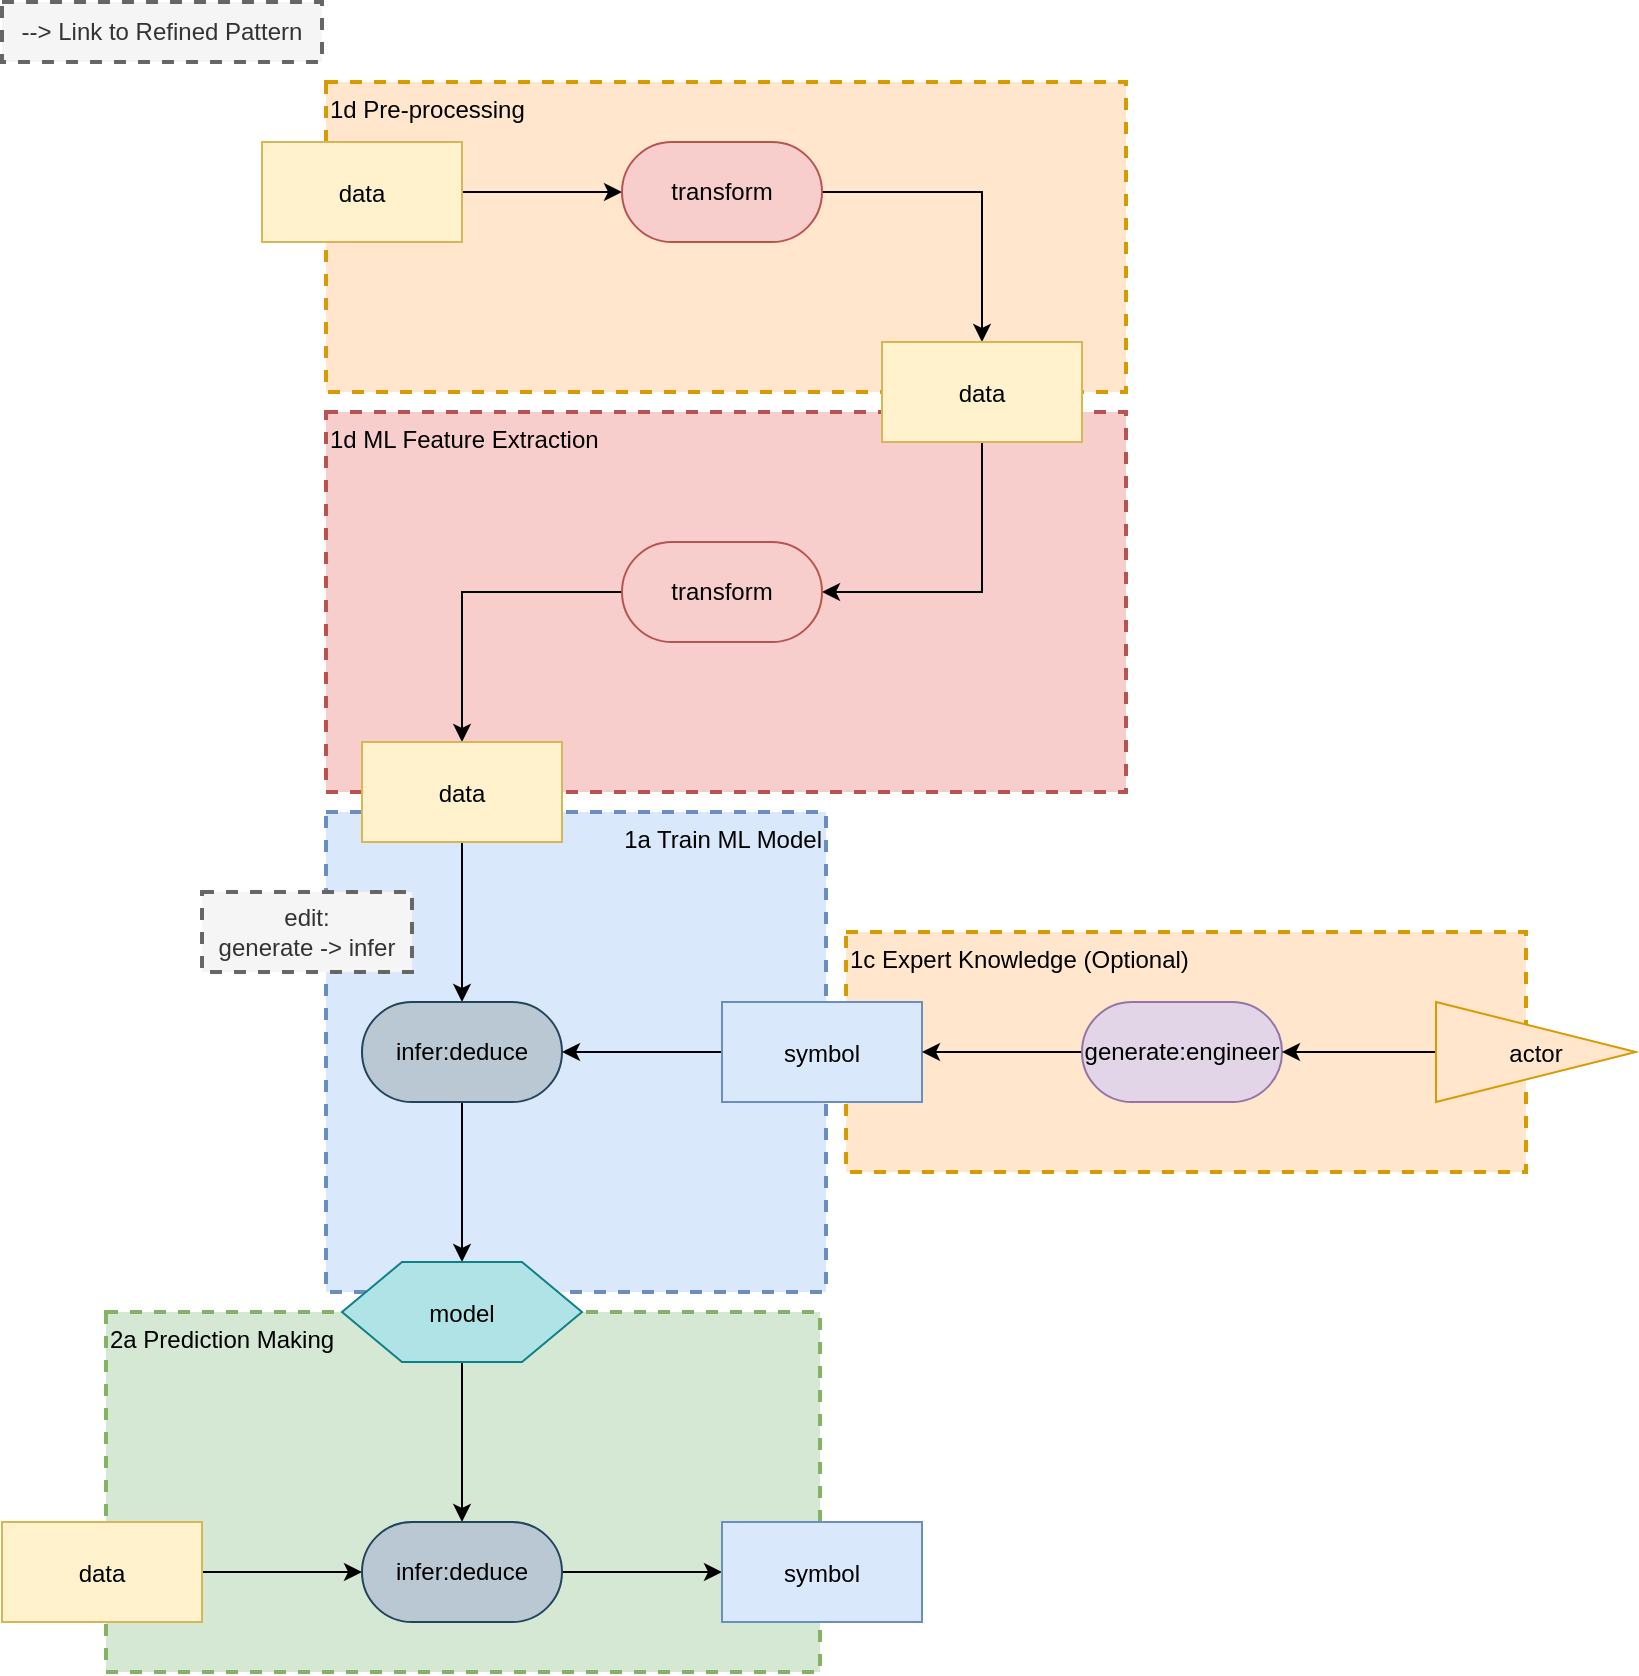 <mxfile version="27.1.5" pages="7">
  <diagram name="Generalized Pattern" id="4tOXoyzTGzTHZ8qvR4KX">
    <mxGraphModel dx="1429" dy="856" grid="1" gridSize="10" guides="1" tooltips="1" connect="1" arrows="1" fold="1" page="1" pageScale="1" pageWidth="1654" pageHeight="1169" math="0" shadow="0">
      <root>
        <mxCell id="0" />
        <mxCell id="1" parent="0" />
        <mxCell id="fIGQkDf6deLxDd5C9NF3-34" value="2a Prediction Making" style="text;html=1;align=left;verticalAlign=top;whiteSpace=wrap;rounded=0;dashed=1;fillColor=#d5e8d4;strokeColor=#82b366;strokeWidth=2;" parent="1" name="text" vertex="1">
          <mxGeometry x="471" y="822" width="357" height="180" as="geometry" />
        </mxCell>
        <mxCell id="fIGQkDf6deLxDd5C9NF3-33" value="1c Expert Knowledge (Optional)" style="text;html=1;align=left;verticalAlign=top;whiteSpace=wrap;rounded=0;dashed=1;fillColor=#ffe6cc;strokeColor=#d79b00;strokeWidth=2;" parent="1" name="text" vertex="1">
          <mxGeometry x="841" y="632" width="340" height="120" as="geometry" />
        </mxCell>
        <UserObject label="1a Train ML Model" link="data:page/id,QJmj3OhV2XV_i_CJZu5f" id="fIGQkDf6deLxDd5C9NF3-32">
          <mxCell style="text;html=1;align=right;verticalAlign=top;whiteSpace=wrap;rounded=0;dashed=1;fillColor=#dae8fc;strokeColor=#6c8ebf;strokeWidth=2;" parent="1" name="text" vertex="1">
            <mxGeometry x="581" y="572" width="250" height="240" as="geometry" />
          </mxCell>
        </UserObject>
        <UserObject label="1d ML Feature Extraction" link="data:page/id,-0-AcAOsm8m7fuuYN799" id="fIGQkDf6deLxDd5C9NF3-31">
          <mxCell style="text;html=1;align=left;verticalAlign=top;whiteSpace=wrap;rounded=0;dashed=1;fillColor=#f8cecc;strokeColor=#b85450;strokeWidth=2;" parent="1" name="text" vertex="1">
            <mxGeometry x="581" y="372" width="400" height="190" as="geometry" />
          </mxCell>
        </UserObject>
        <mxCell id="fIGQkDf6deLxDd5C9NF3-30" value="1d Pre-processing" style="text;html=1;align=left;verticalAlign=top;whiteSpace=wrap;rounded=0;dashed=1;fillColor=#ffe6cc;strokeColor=#d79b00;strokeWidth=2;" parent="1" name="text" vertex="1">
          <mxGeometry x="581" y="207" width="400" height="155" as="geometry" />
        </mxCell>
        <mxCell id="fIGQkDf6deLxDd5C9NF3-2" style="edgeStyle=orthogonalEdgeStyle;rounded=0;orthogonalLoop=1;jettySize=auto;html=1;exitX=1;exitY=0.5;exitDx=0;exitDy=0;entryX=0;entryY=0.5;entryDx=0;entryDy=0;" parent="1" source="fIGQkDf6deLxDd5C9NF3-3" target="fIGQkDf6deLxDd5C9NF3-5" edge="1">
          <mxGeometry relative="1" as="geometry" />
        </mxCell>
        <mxCell id="fIGQkDf6deLxDd5C9NF3-3" value="data" style="rectangle;fillColor=#fff2cc;strokeColor=#d6b656;" parent="1" name="data" vertex="1">
          <mxGeometry x="549" y="237" width="100" height="50" as="geometry" />
        </mxCell>
        <mxCell id="fIGQkDf6deLxDd5C9NF3-4" style="edgeStyle=orthogonalEdgeStyle;rounded=0;orthogonalLoop=1;jettySize=auto;html=1;exitX=1;exitY=0.5;exitDx=0;exitDy=0;" parent="1" source="fIGQkDf6deLxDd5C9NF3-5" target="fIGQkDf6deLxDd5C9NF3-6" edge="1">
          <mxGeometry relative="1" as="geometry" />
        </mxCell>
        <mxCell id="fIGQkDf6deLxDd5C9NF3-5" value="transform" style="rounded=1;whiteSpace=wrap;html=1;arcSize=50;fillColor=#f8cecc;strokeColor=#b85450;" parent="1" name="transform" vertex="1">
          <mxGeometry x="729" y="237" width="100" height="50" as="geometry" />
        </mxCell>
        <mxCell id="fIGQkDf6deLxDd5C9NF3-8" style="edgeStyle=orthogonalEdgeStyle;rounded=0;orthogonalLoop=1;jettySize=auto;html=1;exitX=0.5;exitY=1;exitDx=0;exitDy=0;entryX=1;entryY=0.5;entryDx=0;entryDy=0;" parent="1" source="fIGQkDf6deLxDd5C9NF3-6" target="fIGQkDf6deLxDd5C9NF3-7" edge="1">
          <mxGeometry relative="1" as="geometry" />
        </mxCell>
        <mxCell id="fIGQkDf6deLxDd5C9NF3-6" value="data" style="rectangle;fillColor=#fff2cc;strokeColor=#d6b656;" parent="1" name="data" vertex="1">
          <mxGeometry x="859" y="337" width="100" height="50" as="geometry" />
        </mxCell>
        <mxCell id="fIGQkDf6deLxDd5C9NF3-10" style="edgeStyle=orthogonalEdgeStyle;rounded=0;orthogonalLoop=1;jettySize=auto;html=1;exitX=0;exitY=0.5;exitDx=0;exitDy=0;" parent="1" source="fIGQkDf6deLxDd5C9NF3-7" target="fIGQkDf6deLxDd5C9NF3-9" edge="1">
          <mxGeometry relative="1" as="geometry" />
        </mxCell>
        <mxCell id="fIGQkDf6deLxDd5C9NF3-7" value="transform" style="rounded=1;whiteSpace=wrap;html=1;arcSize=50;fillColor=#f8cecc;strokeColor=#b85450;" parent="1" name="transform" vertex="1">
          <mxGeometry x="729" y="437" width="100" height="50" as="geometry" />
        </mxCell>
        <mxCell id="fIGQkDf6deLxDd5C9NF3-12" style="edgeStyle=orthogonalEdgeStyle;rounded=0;orthogonalLoop=1;jettySize=auto;html=1;exitX=0.5;exitY=1;exitDx=0;exitDy=0;entryX=0.5;entryY=0;entryDx=0;entryDy=0;" parent="1" source="fIGQkDf6deLxDd5C9NF3-9" target="fIGQkDf6deLxDd5C9NF3-11" edge="1">
          <mxGeometry relative="1" as="geometry" />
        </mxCell>
        <mxCell id="fIGQkDf6deLxDd5C9NF3-9" value="data" style="rectangle;fillColor=#fff2cc;strokeColor=#d6b656;" parent="1" name="data" vertex="1">
          <mxGeometry x="599" y="537" width="100" height="50" as="geometry" />
        </mxCell>
        <mxCell id="fIGQkDf6deLxDd5C9NF3-17" style="edgeStyle=orthogonalEdgeStyle;rounded=0;orthogonalLoop=1;jettySize=auto;html=1;exitX=0.5;exitY=1;exitDx=0;exitDy=0;entryX=0.5;entryY=0;entryDx=0;entryDy=0;" parent="1" source="fIGQkDf6deLxDd5C9NF3-11" target="fIGQkDf6deLxDd5C9NF3-16" edge="1">
          <mxGeometry relative="1" as="geometry" />
        </mxCell>
        <mxCell id="fIGQkDf6deLxDd5C9NF3-11" value="infer:deduce" style="rounded=1;whiteSpace=wrap;html=1;arcSize=50;fillColor=#bac8d3;strokeColor=#23445d;" parent="1" name="infer:deduce" vertex="1">
          <mxGeometry x="599" y="667" width="100" height="50" as="geometry" />
        </mxCell>
        <mxCell id="fIGQkDf6deLxDd5C9NF3-14" style="edgeStyle=orthogonalEdgeStyle;rounded=0;orthogonalLoop=1;jettySize=auto;html=1;entryX=1;entryY=0.5;entryDx=0;entryDy=0;" parent="1" source="fIGQkDf6deLxDd5C9NF3-13" target="fIGQkDf6deLxDd5C9NF3-11" edge="1">
          <mxGeometry relative="1" as="geometry" />
        </mxCell>
        <mxCell id="fIGQkDf6deLxDd5C9NF3-13" value="symbol" style="rectangle;fillColor=#dae8fc;strokeColor=#6c8ebf;" parent="1" name="symbol" vertex="1">
          <mxGeometry x="779" y="667" width="100" height="50" as="geometry" />
        </mxCell>
        <mxCell id="fIGQkDf6deLxDd5C9NF3-23" style="edgeStyle=orthogonalEdgeStyle;rounded=0;orthogonalLoop=1;jettySize=auto;html=1;exitX=0.5;exitY=1;exitDx=0;exitDy=0;entryX=0.5;entryY=0;entryDx=0;entryDy=0;" parent="1" source="fIGQkDf6deLxDd5C9NF3-16" target="fIGQkDf6deLxDd5C9NF3-22" edge="1">
          <mxGeometry relative="1" as="geometry" />
        </mxCell>
        <object label="model" tooltip="case-based&#xa;dynamic&#xa;hybrid&#xa;ML&#xa;rule-based&#xa;semantic&#xa;static&#xa;statisic&#xa;statistical" id="fIGQkDf6deLxDd5C9NF3-16">
          <mxCell style="shape=hexagon;perimeter=hexagonPerimeter2;fillColor=#b0e3e6;strokeColor=#0e8088;" parent="1" name="model" vertex="1">
            <mxGeometry x="589" y="797" width="120" height="50" as="geometry" />
          </mxCell>
        </object>
        <mxCell id="fIGQkDf6deLxDd5C9NF3-19" style="edgeStyle=orthogonalEdgeStyle;rounded=0;orthogonalLoop=1;jettySize=auto;html=1;entryX=1;entryY=0.5;entryDx=0;entryDy=0;" parent="1" source="fIGQkDf6deLxDd5C9NF3-18" target="fIGQkDf6deLxDd5C9NF3-13" edge="1">
          <mxGeometry relative="1" as="geometry" />
        </mxCell>
        <mxCell id="fIGQkDf6deLxDd5C9NF3-18" value="generate:engineer" style="rounded=1;whiteSpace=wrap;html=1;arcSize=50;fillColor=#e1d5e7;strokeColor=#9673a6;" parent="1" name="generate:engineer" vertex="1">
          <mxGeometry x="959" y="667" width="100" height="50" as="geometry" />
        </mxCell>
        <mxCell id="fIGQkDf6deLxDd5C9NF3-21" style="edgeStyle=orthogonalEdgeStyle;rounded=0;orthogonalLoop=1;jettySize=auto;html=1;entryX=1;entryY=0.5;entryDx=0;entryDy=0;" parent="1" source="fIGQkDf6deLxDd5C9NF3-20" target="fIGQkDf6deLxDd5C9NF3-18" edge="1">
          <mxGeometry relative="1" as="geometry" />
        </mxCell>
        <mxCell id="fIGQkDf6deLxDd5C9NF3-20" value="actor" style="triangle;fillColor=#ffe6cc;strokeColor=#d79b00;" parent="1" name="actor" vertex="1">
          <mxGeometry x="1136" y="667" width="100" height="50" as="geometry" />
        </mxCell>
        <mxCell id="fIGQkDf6deLxDd5C9NF3-29" style="edgeStyle=orthogonalEdgeStyle;rounded=0;orthogonalLoop=1;jettySize=auto;html=1;exitX=1;exitY=0.5;exitDx=0;exitDy=0;entryX=0;entryY=0.5;entryDx=0;entryDy=0;" parent="1" source="fIGQkDf6deLxDd5C9NF3-22" target="fIGQkDf6deLxDd5C9NF3-27" edge="1">
          <mxGeometry relative="1" as="geometry" />
        </mxCell>
        <mxCell id="fIGQkDf6deLxDd5C9NF3-22" value="infer:deduce" style="rounded=1;whiteSpace=wrap;html=1;arcSize=50;fillColor=#bac8d3;strokeColor=#23445d;" parent="1" name="infer:deduce" vertex="1">
          <mxGeometry x="599" y="927" width="100" height="50" as="geometry" />
        </mxCell>
        <mxCell id="fIGQkDf6deLxDd5C9NF3-26" style="edgeStyle=orthogonalEdgeStyle;rounded=0;orthogonalLoop=1;jettySize=auto;html=1;exitX=1;exitY=0.5;exitDx=0;exitDy=0;entryX=0;entryY=0.5;entryDx=0;entryDy=0;" parent="1" source="fIGQkDf6deLxDd5C9NF3-24" target="fIGQkDf6deLxDd5C9NF3-22" edge="1">
          <mxGeometry relative="1" as="geometry" />
        </mxCell>
        <mxCell id="fIGQkDf6deLxDd5C9NF3-24" value="data" style="rectangle;fillColor=#fff2cc;strokeColor=#d6b656;" parent="1" name="data" vertex="1">
          <mxGeometry x="419" y="927" width="100" height="50" as="geometry" />
        </mxCell>
        <mxCell id="fIGQkDf6deLxDd5C9NF3-27" value="symbol" style="rectangle;fillColor=#dae8fc;strokeColor=#6c8ebf;" parent="1" name="symbol" vertex="1">
          <mxGeometry x="779" y="927" width="100" height="50" as="geometry" />
        </mxCell>
        <mxCell id="fIGQkDf6deLxDd5C9NF3-35" value="&lt;div&gt;edit:&lt;/div&gt;&lt;div&gt;generate -&amp;gt; infer&lt;/div&gt;" style="text;html=1;align=center;verticalAlign=middle;whiteSpace=wrap;rounded=0;dashed=1;fillColor=#f5f5f5;fontColor=#333333;strokeColor=#666666;strokeWidth=2;" parent="1" name="text" vertex="1">
          <mxGeometry x="519" y="612" width="105" height="40" as="geometry" />
        </mxCell>
        <UserObject label="--&amp;gt; Link to Refined Pattern" link="data:page/id,_Aafsr8gk86pdz7JJuJ_" id="GPF9xSWLRAV1yqIRE5cc-1">
          <mxCell style="text;html=1;align=center;verticalAlign=middle;whiteSpace=wrap;rounded=0;dashed=1;fillColor=#f5f5f5;fontColor=#333333;strokeColor=#666666;strokeWidth=2;" parent="1" name="text" vertex="1">
            <mxGeometry x="419" y="167" width="160" height="30" as="geometry" />
          </mxCell>
        </UserObject>
      </root>
    </mxGraphModel>
  </diagram>
  <diagram id="_Aafsr8gk86pdz7JJuJ_" name="Refined Pattern">
    <mxGraphModel dx="2246" dy="1346" grid="1" gridSize="10" guides="1" tooltips="1" connect="1" arrows="1" fold="1" page="1" pageScale="1" pageWidth="1654" pageHeight="1169" math="0" shadow="0">
      <root>
        <mxCell id="0" />
        <mxCell id="1" parent="0" />
        <mxCell id="-9rlEsQMjqUOY8aXWfB_-40" value="2a Medical Diagnosis" style="text;html=1;align=left;verticalAlign=top;whiteSpace=wrap;rounded=0;dashed=1;fillColor=#d5e8d4;strokeColor=#82b366;strokeWidth=2;" parent="1" name="text" vertex="1">
          <mxGeometry x="392" y="920" width="352" height="100" as="geometry" />
        </mxCell>
        <mxCell id="-9rlEsQMjqUOY8aXWfB_-38" value="1a Genetic Algorithm Optimization" style="text;html=1;align=left;verticalAlign=top;whiteSpace=wrap;rounded=0;dashed=1;fillColor=#dae8fc;strokeColor=#6c8ebf;strokeWidth=2;" parent="1" name="text" vertex="1">
          <mxGeometry x="752" y="750" width="312" height="270" as="geometry" />
        </mxCell>
        <mxCell id="-9rlEsQMjqUOY8aXWfB_-34" value="&lt;div&gt;1a Fuzzy Decision&lt;/div&gt;&lt;div&gt;Tree (FDT) Construction&lt;/div&gt;" style="text;html=1;align=left;verticalAlign=top;whiteSpace=wrap;rounded=0;dashed=1;fillColor=#dae8fc;strokeColor=#6c8ebf;strokeWidth=2;" parent="1" name="text" vertex="1">
          <mxGeometry x="1072" y="750" width="240" height="270" as="geometry" />
        </mxCell>
        <mxCell id="-9rlEsQMjqUOY8aXWfB_-33" value="2a Case-Based Clustering" style="text;html=1;align=left;verticalAlign=bottom;whiteSpace=wrap;rounded=0;dashed=1;fillColor=#f8cecc;strokeColor=#b85450;strokeWidth=2;" parent="1" name="text" vertex="1">
          <mxGeometry x="922" y="550" width="390" height="190" as="geometry" />
        </mxCell>
        <mxCell id="-9rlEsQMjqUOY8aXWfB_-32" value="&lt;div&gt;1d Pre-processing with Stepwise Regression&lt;/div&gt;&lt;div&gt;Analysis (SRA)&lt;/div&gt;" style="text;html=1;align=left;verticalAlign=top;whiteSpace=wrap;rounded=0;dashed=1;fillColor=#f8cecc;strokeColor=#b85450;strokeWidth=2;" parent="1" name="text" vertex="1">
          <mxGeometry x="922" y="350" width="390" height="190" as="geometry" />
        </mxCell>
        <mxCell id="-9rlEsQMjqUOY8aXWfB_-31" value="1d Medical Database Selection" style="text;html=1;align=left;verticalAlign=top;whiteSpace=wrap;rounded=0;dashed=1;fillColor=#ffe6cc;strokeColor=#d79b00;strokeWidth=2;" parent="1" name="text" vertex="1">
          <mxGeometry x="922" y="190" width="390" height="150" as="geometry" />
        </mxCell>
        <mxCell id="-9rlEsQMjqUOY8aXWfB_-1" style="edgeStyle=orthogonalEdgeStyle;rounded=0;orthogonalLoop=1;jettySize=auto;html=1;exitX=1;exitY=0.5;exitDx=0;exitDy=0;entryX=0;entryY=0.5;entryDx=0;entryDy=0;" parent="1" source="-9rlEsQMjqUOY8aXWfB_-2" target="-9rlEsQMjqUOY8aXWfB_-4" edge="1">
          <mxGeometry relative="1" as="geometry" />
        </mxCell>
        <mxCell id="-9rlEsQMjqUOY8aXWfB_-2" value="data&#xa;Raw Medical&#xa;Datasets" style="rectangle;fillColor=#fff2cc;strokeColor=#d6b656;" parent="1" name="data" vertex="1">
          <mxGeometry x="884" y="220" width="100" height="50" as="geometry" />
        </mxCell>
        <mxCell id="-9rlEsQMjqUOY8aXWfB_-3" style="edgeStyle=orthogonalEdgeStyle;rounded=0;orthogonalLoop=1;jettySize=auto;html=1;exitX=1;exitY=0.5;exitDx=0;exitDy=0;" parent="1" source="-9rlEsQMjqUOY8aXWfB_-4" target="-9rlEsQMjqUOY8aXWfB_-5" edge="1">
          <mxGeometry relative="1" as="geometry" />
        </mxCell>
        <mxCell id="-9rlEsQMjqUOY8aXWfB_-4" value="transform:embed" style="rounded=1;whiteSpace=wrap;html=1;arcSize=50;fillColor=#f8cecc;strokeColor=#b85450;" parent="1" name="transform" vertex="1">
          <mxGeometry x="1064" y="220" width="100" height="50" as="geometry" />
        </mxCell>
        <mxCell id="-9rlEsQMjqUOY8aXWfB_-7" style="edgeStyle=orthogonalEdgeStyle;rounded=0;orthogonalLoop=1;jettySize=auto;html=1;exitX=0.5;exitY=1;exitDx=0;exitDy=0;entryX=1;entryY=0.5;entryDx=0;entryDy=0;" parent="1" source="-9rlEsQMjqUOY8aXWfB_-5" target="-9rlEsQMjqUOY8aXWfB_-6" edge="1">
          <mxGeometry relative="1" as="geometry" />
        </mxCell>
        <mxCell id="-9rlEsQMjqUOY8aXWfB_-5" value="data&#xa;Structured&#xa;Datasets" style="rectangle;fillColor=#fff2cc;strokeColor=#d6b656;" parent="1" name="data" vertex="1">
          <mxGeometry x="1194" y="320" width="100" height="50" as="geometry" />
        </mxCell>
        <mxCell id="-9rlEsQMjqUOY8aXWfB_-9" style="edgeStyle=orthogonalEdgeStyle;rounded=0;orthogonalLoop=1;jettySize=auto;html=1;exitX=0;exitY=0.5;exitDx=0;exitDy=0;entryX=0.5;entryY=0;entryDx=0;entryDy=0;" parent="1" source="-9rlEsQMjqUOY8aXWfB_-6" target="-9rlEsQMjqUOY8aXWfB_-8" edge="1">
          <mxGeometry relative="1" as="geometry" />
        </mxCell>
        <mxCell id="-9rlEsQMjqUOY8aXWfB_-6" value="transform:embed" style="rounded=1;whiteSpace=wrap;html=1;arcSize=50;fillColor=#f8cecc;strokeColor=#b85450;" parent="1" name="transform" vertex="1">
          <mxGeometry x="1064" y="420" width="100" height="50" as="geometry" />
        </mxCell>
        <mxCell id="-9rlEsQMjqUOY8aXWfB_-12" style="edgeStyle=orthogonalEdgeStyle;rounded=0;orthogonalLoop=1;jettySize=auto;html=1;exitX=0.5;exitY=1;exitDx=0;exitDy=0;entryX=0;entryY=0.5;entryDx=0;entryDy=0;" parent="1" source="-9rlEsQMjqUOY8aXWfB_-8" target="-9rlEsQMjqUOY8aXWfB_-10" edge="1">
          <mxGeometry relative="1" as="geometry" />
        </mxCell>
        <mxCell id="-9rlEsQMjqUOY8aXWfB_-30" style="edgeStyle=orthogonalEdgeStyle;rounded=0;orthogonalLoop=1;jettySize=auto;html=1;exitX=0;exitY=0.5;exitDx=0;exitDy=0;entryX=0.5;entryY=0;entryDx=0;entryDy=0;" parent="1" source="-9rlEsQMjqUOY8aXWfB_-8" target="-9rlEsQMjqUOY8aXWfB_-25" edge="1">
          <mxGeometry relative="1" as="geometry" />
        </mxCell>
        <mxCell id="-9rlEsQMjqUOY8aXWfB_-8" value="data&#xa;Features for&#xa;Each Condition" style="rectangle;fillColor=#fff2cc;strokeColor=#d6b656;" parent="1" name="data" vertex="1">
          <mxGeometry x="934" y="520" width="100" height="50" as="geometry" />
        </mxCell>
        <mxCell id="-9rlEsQMjqUOY8aXWfB_-14" style="edgeStyle=orthogonalEdgeStyle;rounded=0;orthogonalLoop=1;jettySize=auto;html=1;exitX=1;exitY=0.5;exitDx=0;exitDy=0;entryX=0.5;entryY=0;entryDx=0;entryDy=0;" parent="1" source="-9rlEsQMjqUOY8aXWfB_-10" target="-9rlEsQMjqUOY8aXWfB_-13" edge="1">
          <mxGeometry relative="1" as="geometry" />
        </mxCell>
        <mxCell id="-9rlEsQMjqUOY8aXWfB_-10" value="infer:deduce" style="rounded=1;whiteSpace=wrap;html=1;arcSize=50;fillColor=#bac8d3;strokeColor=#23445d;" parent="1" name="infer:deduce" vertex="1">
          <mxGeometry x="1064" y="620" width="100" height="50" as="geometry" />
        </mxCell>
        <mxCell id="-9rlEsQMjqUOY8aXWfB_-16" style="edgeStyle=orthogonalEdgeStyle;rounded=0;orthogonalLoop=1;jettySize=auto;html=1;exitX=0.5;exitY=1;exitDx=0;exitDy=0;entryX=0.5;entryY=0;entryDx=0;entryDy=0;" parent="1" source="-9rlEsQMjqUOY8aXWfB_-13" target="-9rlEsQMjqUOY8aXWfB_-15" edge="1">
          <mxGeometry relative="1" as="geometry" />
        </mxCell>
        <mxCell id="-9rlEsQMjqUOY8aXWfB_-13" value="data&#xa;Clusters of Cases" style="rectangle;fillColor=#fff2cc;strokeColor=#d6b656;" parent="1" name="data" vertex="1">
          <mxGeometry x="1194" y="720" width="100" height="50" as="geometry" />
        </mxCell>
        <mxCell id="-9rlEsQMjqUOY8aXWfB_-18" style="edgeStyle=orthogonalEdgeStyle;rounded=0;orthogonalLoop=1;jettySize=auto;html=1;exitX=0;exitY=0.5;exitDx=0;exitDy=0;entryX=1;entryY=0.5;entryDx=0;entryDy=0;" parent="1" source="-9rlEsQMjqUOY8aXWfB_-15" target="-9rlEsQMjqUOY8aXWfB_-17" edge="1">
          <mxGeometry relative="1" as="geometry" />
        </mxCell>
        <mxCell id="-9rlEsQMjqUOY8aXWfB_-15" value="generate:train" style="rounded=1;whiteSpace=wrap;html=1;arcSize=50;fillColor=#e1d5e7;strokeColor=#9673a6;" parent="1" name="generate:train" vertex="1">
          <mxGeometry x="1194" y="850" width="100" height="50" as="geometry" />
        </mxCell>
        <mxCell id="-9rlEsQMjqUOY8aXWfB_-36" style="edgeStyle=orthogonalEdgeStyle;rounded=0;orthogonalLoop=1;jettySize=auto;html=1;exitX=0;exitY=0.5;exitDx=0;exitDy=0;entryX=0.5;entryY=0;entryDx=0;entryDy=0;" parent="1" source="-9rlEsQMjqUOY8aXWfB_-17" target="-9rlEsQMjqUOY8aXWfB_-35" edge="1">
          <mxGeometry relative="1" as="geometry" />
        </mxCell>
        <object label="model:hybrid&#xa;Fuzzy Decision&#xa;Tree" tooltip="case-based&#xa;dynamic&#xa;hybrid&#xa;ML&#xa;rule-based&#xa;semantic&#xa;static&#xa;statisic&#xa;statistical" id="-9rlEsQMjqUOY8aXWfB_-17">
          <mxCell style="shape=hexagon;perimeter=hexagonPerimeter2;fillColor=#b0e3e6;strokeColor=#0e8088;" parent="1" name="model" vertex="1">
            <mxGeometry x="1004" y="850" width="120" height="50" as="geometry" />
          </mxCell>
        </object>
        <mxCell id="-9rlEsQMjqUOY8aXWfB_-27" style="edgeStyle=orthogonalEdgeStyle;rounded=0;orthogonalLoop=1;jettySize=auto;html=1;exitX=0;exitY=0.5;exitDx=0;exitDy=0;entryX=1;entryY=0.5;entryDx=0;entryDy=0;" parent="1" source="-9rlEsQMjqUOY8aXWfB_-23" target="-9rlEsQMjqUOY8aXWfB_-25" edge="1">
          <mxGeometry relative="1" as="geometry" />
        </mxCell>
        <object label="model:hybrid&#xa;Optimized Set" tooltip="case-based&#xa;dynamic&#xa;hybrid&#xa;ML&#xa;rule-based&#xa;semantic&#xa;static&#xa;statisic&#xa;statistical" id="-9rlEsQMjqUOY8aXWfB_-23">
          <mxCell style="shape=hexagon;perimeter=hexagonPerimeter2;fillColor=#b0e3e6;strokeColor=#0e8088;" parent="1" name="model" vertex="1">
            <mxGeometry x="692" y="950" width="120" height="50" as="geometry" />
          </mxCell>
        </object>
        <mxCell id="-9rlEsQMjqUOY8aXWfB_-29" style="edgeStyle=orthogonalEdgeStyle;rounded=0;orthogonalLoop=1;jettySize=auto;html=1;exitX=0;exitY=0.5;exitDx=0;exitDy=0;entryX=1;entryY=0.5;entryDx=0;entryDy=0;" parent="1" source="-9rlEsQMjqUOY8aXWfB_-25" target="-9rlEsQMjqUOY8aXWfB_-28" edge="1">
          <mxGeometry relative="1" as="geometry" />
        </mxCell>
        <mxCell id="-9rlEsQMjqUOY8aXWfB_-25" value="infer:deduce" style="rounded=1;whiteSpace=wrap;html=1;arcSize=50;fillColor=#bac8d3;strokeColor=#23445d;" parent="1" name="infer:deduce" vertex="1">
          <mxGeometry x="522" y="950" width="100" height="50" as="geometry" />
        </mxCell>
        <mxCell id="-9rlEsQMjqUOY8aXWfB_-28" value="symbol&#xa;Condition" style="rectangle;fillColor=#dae8fc;strokeColor=#6c8ebf;" parent="1" name="symbol" vertex="1">
          <mxGeometry x="342" y="950" width="100" height="50" as="geometry" />
        </mxCell>
        <mxCell id="-9rlEsQMjqUOY8aXWfB_-39" style="edgeStyle=orthogonalEdgeStyle;rounded=0;orthogonalLoop=1;jettySize=auto;html=1;exitX=0;exitY=0.5;exitDx=0;exitDy=0;entryX=1;entryY=0.5;entryDx=0;entryDy=0;" parent="1" source="-9rlEsQMjqUOY8aXWfB_-35" target="-9rlEsQMjqUOY8aXWfB_-23" edge="1">
          <mxGeometry relative="1" as="geometry" />
        </mxCell>
        <mxCell id="-9rlEsQMjqUOY8aXWfB_-35" value="transform" style="rounded=1;whiteSpace=wrap;html=1;arcSize=50;fillColor=#f8cecc;strokeColor=#b85450;" parent="1" name="transform" vertex="1">
          <mxGeometry x="884" y="950" width="100" height="50" as="geometry" />
        </mxCell>
        <UserObject label="&amp;lt;-- Back to Generalized Pattern" link="data:page/id,4tOXoyzTGzTHZ8qvR4KX" id="7lTXy5naNKLv7by66Akq-1">
          <mxCell style="text;html=1;align=center;verticalAlign=middle;whiteSpace=wrap;rounded=0;dashed=1;fillColor=#f5f5f5;fontColor=#333333;strokeColor=#666666;strokeWidth=2;" parent="1" name="text" vertex="1">
            <mxGeometry x="342" y="150" width="178" height="30" as="geometry" />
          </mxCell>
        </UserObject>
        <mxCell id="j0lgT-VglW-tOdgOJSBE-1" value="&lt;div&gt;edit:&lt;/div&gt;&lt;div&gt;generate -&amp;gt; transform&lt;/div&gt;" style="text;html=1;align=center;verticalAlign=middle;whiteSpace=wrap;rounded=0;dashed=1;fillColor=#f5f5f5;fontColor=#333333;strokeColor=#666666;strokeWidth=2;" parent="1" name="text" vertex="1">
          <mxGeometry x="790" y="900" width="120" height="40" as="geometry" />
        </mxCell>
      </root>
    </mxGraphModel>
  </diagram>
  <diagram id="21Q0-zmJVCflhwksxoUn" name="Pre-processing">
    <mxGraphModel dx="2246" dy="1346" grid="1" gridSize="10" guides="1" tooltips="1" connect="1" arrows="1" fold="1" page="1" pageScale="1" pageWidth="1654" pageHeight="1169" math="0" shadow="0">
      <root>
        <mxCell id="0" />
        <mxCell id="1" parent="0" />
        <mxCell id="VRp0Vl7CZBbDtU6k5sUz-1" value="1d Medical Database Selection" style="text;html=1;align=left;verticalAlign=top;whiteSpace=wrap;rounded=0;dashed=1;fillColor=#ffe6cc;strokeColor=#d79b00;strokeWidth=2;" parent="1" name="text" vertex="1">
          <mxGeometry x="651" y="516" width="390" height="150" as="geometry" />
        </mxCell>
        <mxCell id="VRp0Vl7CZBbDtU6k5sUz-2" style="edgeStyle=orthogonalEdgeStyle;rounded=0;orthogonalLoop=1;jettySize=auto;html=1;exitX=1;exitY=0.5;exitDx=0;exitDy=0;entryX=0;entryY=0.5;entryDx=0;entryDy=0;" parent="1" source="VRp0Vl7CZBbDtU6k5sUz-3" target="VRp0Vl7CZBbDtU6k5sUz-5" edge="1">
          <mxGeometry relative="1" as="geometry" />
        </mxCell>
        <mxCell id="VRp0Vl7CZBbDtU6k5sUz-3" value="data&#xa;Raw Medical&#xa;Datasets" style="rectangle;fillColor=#fff2cc;strokeColor=#d6b656;" parent="1" name="data" vertex="1">
          <mxGeometry x="613" y="546" width="100" height="50" as="geometry" />
        </mxCell>
        <mxCell id="VRp0Vl7CZBbDtU6k5sUz-4" style="edgeStyle=orthogonalEdgeStyle;rounded=0;orthogonalLoop=1;jettySize=auto;html=1;exitX=1;exitY=0.5;exitDx=0;exitDy=0;" parent="1" source="VRp0Vl7CZBbDtU6k5sUz-5" target="VRp0Vl7CZBbDtU6k5sUz-6" edge="1">
          <mxGeometry relative="1" as="geometry" />
        </mxCell>
        <mxCell id="VRp0Vl7CZBbDtU6k5sUz-5" value="transform:embed" style="rounded=1;whiteSpace=wrap;html=1;arcSize=50;fillColor=#f8cecc;strokeColor=#b85450;" parent="1" name="transform" vertex="1">
          <mxGeometry x="793" y="546" width="100" height="50" as="geometry" />
        </mxCell>
        <mxCell id="VRp0Vl7CZBbDtU6k5sUz-6" value="data&#xa;Structured&#xa;Datasets" style="rectangle;fillColor=#fff2cc;strokeColor=#d6b656;" parent="1" name="data" vertex="1">
          <mxGeometry x="923" y="646" width="100" height="50" as="geometry" />
        </mxCell>
        <UserObject label="&amp;lt;-- Back to Generalized Pattern" link="data:page/id,4tOXoyzTGzTHZ8qvR4KX" id="VIkjpP_1DgRpA2wtb1Fi-1">
          <mxCell style="text;html=1;align=center;verticalAlign=middle;whiteSpace=wrap;rounded=0;dashed=1;fillColor=#f5f5f5;fontColor=#333333;strokeColor=#666666;strokeWidth=2;" parent="1" name="text" vertex="1">
            <mxGeometry x="613" y="474" width="178" height="30" as="geometry" />
          </mxCell>
        </UserObject>
      </root>
    </mxGraphModel>
  </diagram>
  <diagram id="-0-AcAOsm8m7fuuYN799" name="ML Feature Extraction">
    <mxGraphModel dx="1828" dy="1070" grid="1" gridSize="10" guides="1" tooltips="1" connect="1" arrows="1" fold="1" page="1" pageScale="1" pageWidth="1654" pageHeight="1169" math="0" shadow="0">
      <root>
        <mxCell id="0" />
        <mxCell id="1" parent="0" />
        <mxCell id="8nmSQh7Q3xRvVv4HNTpB-1" value="2a Case-Based Clustering" style="text;html=1;align=left;verticalAlign=bottom;whiteSpace=wrap;rounded=0;dashed=1;fillColor=#f8cecc;strokeColor=#b85450;strokeWidth=2;" name="text" vertex="1" parent="1">
          <mxGeometry x="632" y="595" width="390" height="190" as="geometry" />
        </mxCell>
        <mxCell id="8nmSQh7Q3xRvVv4HNTpB-2" value="&lt;div&gt;1d Pre-processing with Stepwise Regression&lt;/div&gt;&lt;div&gt;Analysis (SRA)&lt;/div&gt;" style="text;html=1;align=left;verticalAlign=top;whiteSpace=wrap;rounded=0;dashed=1;fillColor=#f8cecc;strokeColor=#b85450;strokeWidth=2;" name="text" vertex="1" parent="1">
          <mxGeometry x="632" y="395" width="390" height="190" as="geometry" />
        </mxCell>
        <mxCell id="8nmSQh7Q3xRvVv4HNTpB-3" style="edgeStyle=orthogonalEdgeStyle;rounded=0;orthogonalLoop=1;jettySize=auto;html=1;exitX=0.5;exitY=1;exitDx=0;exitDy=0;entryX=1;entryY=0.5;entryDx=0;entryDy=0;" edge="1" parent="1" source="8nmSQh7Q3xRvVv4HNTpB-4" target="8nmSQh7Q3xRvVv4HNTpB-6">
          <mxGeometry relative="1" as="geometry" />
        </mxCell>
        <mxCell id="8nmSQh7Q3xRvVv4HNTpB-4" value="data&#xa;Structured&#xa;Datasets" style="rectangle;fillColor=#fff2cc;strokeColor=#d6b656;" name="data" vertex="1" parent="1">
          <mxGeometry x="904" y="365" width="100" height="50" as="geometry" />
        </mxCell>
        <mxCell id="8nmSQh7Q3xRvVv4HNTpB-5" style="edgeStyle=orthogonalEdgeStyle;rounded=0;orthogonalLoop=1;jettySize=auto;html=1;exitX=0;exitY=0.5;exitDx=0;exitDy=0;entryX=0.5;entryY=0;entryDx=0;entryDy=0;" edge="1" parent="1" source="8nmSQh7Q3xRvVv4HNTpB-6" target="8nmSQh7Q3xRvVv4HNTpB-8">
          <mxGeometry relative="1" as="geometry" />
        </mxCell>
        <mxCell id="8nmSQh7Q3xRvVv4HNTpB-6" value="transform:embed" style="rounded=1;whiteSpace=wrap;html=1;arcSize=50;fillColor=#f8cecc;strokeColor=#b85450;" name="transform" vertex="1" parent="1">
          <mxGeometry x="774" y="465" width="100" height="50" as="geometry" />
        </mxCell>
        <mxCell id="8nmSQh7Q3xRvVv4HNTpB-7" style="edgeStyle=orthogonalEdgeStyle;rounded=0;orthogonalLoop=1;jettySize=auto;html=1;exitX=0.5;exitY=1;exitDx=0;exitDy=0;entryX=0;entryY=0.5;entryDx=0;entryDy=0;" edge="1" parent="1" source="8nmSQh7Q3xRvVv4HNTpB-8" target="8nmSQh7Q3xRvVv4HNTpB-10">
          <mxGeometry relative="1" as="geometry" />
        </mxCell>
        <mxCell id="8nmSQh7Q3xRvVv4HNTpB-8" value="data&#xa;Features for&#xa;Each Condition" style="rectangle;fillColor=#fff2cc;strokeColor=#d6b656;" name="data" vertex="1" parent="1">
          <mxGeometry x="644" y="565" width="100" height="50" as="geometry" />
        </mxCell>
        <mxCell id="8nmSQh7Q3xRvVv4HNTpB-9" style="edgeStyle=orthogonalEdgeStyle;rounded=0;orthogonalLoop=1;jettySize=auto;html=1;exitX=1;exitY=0.5;exitDx=0;exitDy=0;entryX=0.5;entryY=0;entryDx=0;entryDy=0;" edge="1" parent="1" source="8nmSQh7Q3xRvVv4HNTpB-10" target="8nmSQh7Q3xRvVv4HNTpB-11">
          <mxGeometry relative="1" as="geometry" />
        </mxCell>
        <mxCell id="8nmSQh7Q3xRvVv4HNTpB-10" value="infer:deduce" style="rounded=1;whiteSpace=wrap;html=1;arcSize=50;fillColor=#bac8d3;strokeColor=#23445d;" name="infer:deduce" vertex="1" parent="1">
          <mxGeometry x="774" y="665" width="100" height="50" as="geometry" />
        </mxCell>
        <mxCell id="8nmSQh7Q3xRvVv4HNTpB-11" value="data&#xa;Clusters of Cases" style="rectangle;fillColor=#fff2cc;strokeColor=#d6b656;" name="data" vertex="1" parent="1">
          <mxGeometry x="904" y="765" width="100" height="50" as="geometry" />
        </mxCell>
        <UserObject label="&amp;lt;-- Back to Generalized Pattern" link="data:page/id,4tOXoyzTGzTHZ8qvR4KX" id="8oF55CJullcxTl3URD_L-1">
          <mxCell style="text;html=1;align=center;verticalAlign=middle;whiteSpace=wrap;rounded=0;dashed=1;fillColor=#f5f5f5;fontColor=#333333;strokeColor=#666666;strokeWidth=2;" name="text" vertex="1" parent="1">
            <mxGeometry x="632" y="355" width="178" height="30" as="geometry" />
          </mxCell>
        </UserObject>
      </root>
    </mxGraphModel>
  </diagram>
  <diagram id="QJmj3OhV2XV_i_CJZu5f" name="Train ML Model">
    <mxGraphModel dx="1965" dy="1178" grid="1" gridSize="10" guides="1" tooltips="1" connect="1" arrows="1" fold="1" page="1" pageScale="1" pageWidth="1654" pageHeight="1169" math="0" shadow="0">
      <root>
        <mxCell id="0" />
        <mxCell id="1" parent="0" />
        <mxCell id="51NWARLF6QMVVSWA85Mv-1" value="1a Genetic Algorithm Optimization" style="text;html=1;align=left;verticalAlign=top;whiteSpace=wrap;rounded=0;dashed=1;fillColor=#dae8fc;strokeColor=#6c8ebf;strokeWidth=2;" parent="1" name="text" vertex="1">
          <mxGeometry x="577" y="481" width="312" height="270" as="geometry" />
        </mxCell>
        <mxCell id="51NWARLF6QMVVSWA85Mv-2" value="&lt;div&gt;1a Fuzzy Decision&lt;/div&gt;&lt;div&gt;Tree (FDT) Construction&lt;/div&gt;" style="text;html=1;align=left;verticalAlign=top;whiteSpace=wrap;rounded=0;dashed=1;fillColor=#dae8fc;strokeColor=#6c8ebf;strokeWidth=2;" parent="1" name="text" vertex="1">
          <mxGeometry x="897" y="481" width="240" height="270" as="geometry" />
        </mxCell>
        <mxCell id="51NWARLF6QMVVSWA85Mv-3" style="edgeStyle=orthogonalEdgeStyle;rounded=0;orthogonalLoop=1;jettySize=auto;html=1;exitX=0.5;exitY=1;exitDx=0;exitDy=0;entryX=0.5;entryY=0;entryDx=0;entryDy=0;" parent="1" source="51NWARLF6QMVVSWA85Mv-4" target="51NWARLF6QMVVSWA85Mv-6" edge="1">
          <mxGeometry relative="1" as="geometry" />
        </mxCell>
        <mxCell id="51NWARLF6QMVVSWA85Mv-4" value="data&#xa;Clusters of Cases" style="rectangle;fillColor=#fff2cc;strokeColor=#d6b656;" parent="1" name="data" vertex="1">
          <mxGeometry x="1019" y="451" width="100" height="50" as="geometry" />
        </mxCell>
        <mxCell id="51NWARLF6QMVVSWA85Mv-5" style="edgeStyle=orthogonalEdgeStyle;rounded=0;orthogonalLoop=1;jettySize=auto;html=1;exitX=0;exitY=0.5;exitDx=0;exitDy=0;entryX=1;entryY=0.5;entryDx=0;entryDy=0;" parent="1" source="51NWARLF6QMVVSWA85Mv-6" target="51NWARLF6QMVVSWA85Mv-8" edge="1">
          <mxGeometry relative="1" as="geometry" />
        </mxCell>
        <mxCell id="51NWARLF6QMVVSWA85Mv-6" value="generate:train" style="rounded=1;whiteSpace=wrap;html=1;arcSize=50;fillColor=#e1d5e7;strokeColor=#9673a6;" parent="1" name="generate:train" vertex="1">
          <mxGeometry x="1019" y="581" width="100" height="50" as="geometry" />
        </mxCell>
        <mxCell id="51NWARLF6QMVVSWA85Mv-7" style="edgeStyle=orthogonalEdgeStyle;rounded=0;orthogonalLoop=1;jettySize=auto;html=1;exitX=0;exitY=0.5;exitDx=0;exitDy=0;entryX=0.5;entryY=0;entryDx=0;entryDy=0;" parent="1" source="51NWARLF6QMVVSWA85Mv-8" target="51NWARLF6QMVVSWA85Mv-11" edge="1">
          <mxGeometry relative="1" as="geometry" />
        </mxCell>
        <object label="model:hybrid&#xa;Fuzzy Decision&#xa;Tree" tooltip="case-based&#xa;dynamic&#xa;hybrid&#xa;ML&#xa;rule-based&#xa;semantic&#xa;static&#xa;statisic&#xa;statistical" id="51NWARLF6QMVVSWA85Mv-8">
          <mxCell style="shape=hexagon;perimeter=hexagonPerimeter2;fillColor=#b0e3e6;strokeColor=#0e8088;" parent="1" name="model" vertex="1">
            <mxGeometry x="829" y="581" width="120" height="50" as="geometry" />
          </mxCell>
        </object>
        <object label="model:hybrid&#xa;Optimized Set" tooltip="case-based&#xa;dynamic&#xa;hybrid&#xa;ML&#xa;rule-based&#xa;semantic&#xa;static&#xa;statisic&#xa;statistical" id="51NWARLF6QMVVSWA85Mv-9">
          <mxCell style="shape=hexagon;perimeter=hexagonPerimeter2;fillColor=#b0e3e6;strokeColor=#0e8088;" parent="1" name="model" vertex="1">
            <mxGeometry x="517" y="681" width="120" height="50" as="geometry" />
          </mxCell>
        </object>
        <mxCell id="51NWARLF6QMVVSWA85Mv-10" style="edgeStyle=orthogonalEdgeStyle;rounded=0;orthogonalLoop=1;jettySize=auto;html=1;exitX=0;exitY=0.5;exitDx=0;exitDy=0;entryX=1;entryY=0.5;entryDx=0;entryDy=0;" parent="1" source="51NWARLF6QMVVSWA85Mv-11" target="51NWARLF6QMVVSWA85Mv-9" edge="1">
          <mxGeometry relative="1" as="geometry" />
        </mxCell>
        <mxCell id="51NWARLF6QMVVSWA85Mv-11" value="transform" style="rounded=1;whiteSpace=wrap;html=1;arcSize=50;fillColor=#f8cecc;strokeColor=#b85450;" parent="1" name="transform" vertex="1">
          <mxGeometry x="709" y="681" width="100" height="50" as="geometry" />
        </mxCell>
        <UserObject label="&amp;lt;-- Back to Generalized Pattern" link="data:page/id,4tOXoyzTGzTHZ8qvR4KX" id="IhbFhw17AEQVjmg79RgZ-1">
          <mxCell style="text;html=1;align=center;verticalAlign=middle;whiteSpace=wrap;rounded=0;dashed=1;fillColor=#f5f5f5;fontColor=#333333;strokeColor=#666666;strokeWidth=2;" parent="1" name="text" vertex="1">
            <mxGeometry x="517" y="419" width="178" height="30" as="geometry" />
          </mxCell>
        </UserObject>
      </root>
    </mxGraphModel>
  </diagram>
  <diagram id="rzyUZ4pry0p9WVUeCBYm" name="Prediction Making">
    <mxGraphModel dx="1965" dy="1178" grid="1" gridSize="10" guides="1" tooltips="1" connect="1" arrows="1" fold="1" page="1" pageScale="1" pageWidth="1654" pageHeight="1169" math="0" shadow="0">
      <root>
        <mxCell id="0" />
        <mxCell id="1" parent="0" />
        <mxCell id="8Sh7qrrRjPM1jxi4Op-J-1" value="2a Medical Diagnosis" style="text;html=1;align=left;verticalAlign=top;whiteSpace=wrap;rounded=0;dashed=1;fillColor=#d5e8d4;strokeColor=#82b366;strokeWidth=2;" parent="1" name="text" vertex="1">
          <mxGeometry x="646" y="527" width="352" height="180" as="geometry" />
        </mxCell>
        <mxCell id="8Sh7qrrRjPM1jxi4Op-J-6" style="edgeStyle=orthogonalEdgeStyle;rounded=0;orthogonalLoop=1;jettySize=auto;html=1;entryX=0.5;entryY=0;entryDx=0;entryDy=0;" parent="1" source="8Sh7qrrRjPM1jxi4Op-J-2" target="8Sh7qrrRjPM1jxi4Op-J-4" edge="1">
          <mxGeometry relative="1" as="geometry" />
        </mxCell>
        <mxCell id="8Sh7qrrRjPM1jxi4Op-J-2" value="data&#xa;Features for&#xa;Each Condition" style="rectangle;fillColor=#fff2cc;strokeColor=#d6b656;" parent="1" name="data" vertex="1">
          <mxGeometry x="772" y="507" width="100" height="50" as="geometry" />
        </mxCell>
        <mxCell id="8Sh7qrrRjPM1jxi4Op-J-8" style="edgeStyle=orthogonalEdgeStyle;rounded=0;orthogonalLoop=1;jettySize=auto;html=1;exitX=0;exitY=0.5;exitDx=0;exitDy=0;entryX=1;entryY=0.5;entryDx=0;entryDy=0;" parent="1" source="8Sh7qrrRjPM1jxi4Op-J-3" target="8Sh7qrrRjPM1jxi4Op-J-4" edge="1">
          <mxGeometry relative="1" as="geometry" />
        </mxCell>
        <object label="model:hybrid&#xa;Optimized Set" tooltip="case-based&#xa;dynamic&#xa;hybrid&#xa;ML&#xa;rule-based&#xa;semantic&#xa;static&#xa;statisic&#xa;statistical" id="8Sh7qrrRjPM1jxi4Op-J-3">
          <mxCell style="shape=hexagon;perimeter=hexagonPerimeter2;fillColor=#b0e3e6;strokeColor=#0e8088;" parent="1" name="model" vertex="1">
            <mxGeometry x="942" y="637" width="120" height="50" as="geometry" />
          </mxCell>
        </object>
        <mxCell id="8Sh7qrrRjPM1jxi4Op-J-7" style="edgeStyle=orthogonalEdgeStyle;rounded=0;orthogonalLoop=1;jettySize=auto;html=1;exitX=0;exitY=0.5;exitDx=0;exitDy=0;entryX=1;entryY=0.5;entryDx=0;entryDy=0;" parent="1" source="8Sh7qrrRjPM1jxi4Op-J-4" target="8Sh7qrrRjPM1jxi4Op-J-5" edge="1">
          <mxGeometry relative="1" as="geometry" />
        </mxCell>
        <mxCell id="8Sh7qrrRjPM1jxi4Op-J-4" value="infer:deduce" style="rounded=1;whiteSpace=wrap;html=1;arcSize=50;fillColor=#bac8d3;strokeColor=#23445d;" parent="1" name="infer:deduce" vertex="1">
          <mxGeometry x="772" y="637" width="100" height="50" as="geometry" />
        </mxCell>
        <mxCell id="8Sh7qrrRjPM1jxi4Op-J-5" value="symbol&#xa;Condition" style="rectangle;fillColor=#dae8fc;strokeColor=#6c8ebf;" parent="1" name="symbol" vertex="1">
          <mxGeometry x="592" y="637" width="100" height="50" as="geometry" />
        </mxCell>
        <UserObject label="&amp;lt;-- Back to Generalized Pattern" link="data:page/id,4tOXoyzTGzTHZ8qvR4KX" id="dlZWLuk1kNjjsawgna7X-1">
          <mxCell style="text;html=1;align=center;verticalAlign=middle;whiteSpace=wrap;rounded=0;dashed=1;fillColor=#f5f5f5;fontColor=#333333;strokeColor=#666666;strokeWidth=2;" parent="1" name="text" vertex="1">
            <mxGeometry x="592" y="462" width="178" height="30" as="geometry" />
          </mxCell>
        </UserObject>
      </root>
    </mxGraphModel>
  </diagram>
  <diagram id="vZ8Apz0TllzZOPs2fBir" name="Refined Pattern 2">
    <mxGraphModel dx="2246" dy="1346" grid="1" gridSize="10" guides="1" tooltips="1" connect="1" arrows="1" fold="1" page="1" pageScale="1" pageWidth="1654" pageHeight="1169" math="0" shadow="0">
      <root>
        <mxCell id="0" />
        <mxCell id="1" parent="0" />
        <mxCell id="-dRoRBT9hyavHpNeE4MD-62" value="1c Fuzzy Rules" style="text;html=1;align=left;verticalAlign=top;whiteSpace=wrap;rounded=0;dashed=1;fillColor=#ffe6cc;strokeColor=#d79b00;strokeWidth=2;" name="text" vertex="1" parent="1">
          <mxGeometry x="1127" y="721.25" width="350" height="117.5" as="geometry" />
        </mxCell>
        <mxCell id="-dRoRBT9hyavHpNeE4MD-61" value="1d Reporting and Interpretation" style="text;html=1;align=left;verticalAlign=bottom;whiteSpace=wrap;rounded=0;dashed=1;fillColor=#d5e8d4;strokeColor=#82b366;strokeWidth=2;" name="text" vertex="1" parent="1">
          <mxGeometry x="597" y="915" width="260" height="180" as="geometry" />
        </mxCell>
        <mxCell id="-dRoRBT9hyavHpNeE4MD-60" value="2a Fuzzy Logic Integration" style="text;html=1;align=left;verticalAlign=bottom;whiteSpace=wrap;rounded=0;dashed=1;fillColor=#d5e8d4;strokeColor=#82b366;strokeWidth=2;" name="text" vertex="1" parent="1">
          <mxGeometry x="217" y="655" width="900" height="250" as="geometry" />
        </mxCell>
        <mxCell id="-dRoRBT9hyavHpNeE4MD-57" value="1a Risk Score Development" style="text;html=1;align=left;verticalAlign=top;whiteSpace=wrap;rounded=0;dashed=1;fillColor=#dae8fc;strokeColor=#6c8ebf;strokeWidth=2;" name="text" vertex="1" parent="1">
          <mxGeometry x="217" y="525" width="900" height="120" as="geometry" />
        </mxCell>
        <mxCell id="-dRoRBT9hyavHpNeE4MD-54" value="1a DL-training" style="text;html=1;align=left;verticalAlign=top;whiteSpace=wrap;rounded=0;dashed=1;fillColor=#ffe6cc;strokeColor=#d79b00;strokeWidth=2;" name="text" vertex="1" parent="1">
          <mxGeometry x="347" y="265" width="220" height="250" as="geometry" />
        </mxCell>
        <mxCell id="-dRoRBT9hyavHpNeE4MD-53" value="2a Cox Proportional Hazards (CoxPH) Model Application" style="text;html=1;align=left;verticalAlign=top;whiteSpace=wrap;rounded=0;dashed=1;fillColor=#f8cecc;strokeColor=#b85450;strokeWidth=2;" name="text" vertex="1" parent="1">
          <mxGeometry x="487" y="75" width="360" height="180" as="geometry" />
        </mxCell>
        <mxCell id="-dRoRBT9hyavHpNeE4MD-52" value="1d Pre-processing" style="text;html=1;align=left;verticalAlign=top;whiteSpace=wrap;rounded=0;dashed=1;fillColor=#ffe6cc;strokeColor=#d79b00;strokeWidth=2;" name="text" vertex="1" parent="1">
          <mxGeometry x="177" y="75" width="300" height="180" as="geometry" />
        </mxCell>
        <mxCell id="-dRoRBT9hyavHpNeE4MD-3" style="edgeStyle=orthogonalEdgeStyle;rounded=0;orthogonalLoop=1;jettySize=auto;html=1;exitX=1;exitY=0.5;exitDx=0;exitDy=0;entryX=0;entryY=0.5;entryDx=0;entryDy=0;" edge="1" parent="1" source="-dRoRBT9hyavHpNeE4MD-1" target="-dRoRBT9hyavHpNeE4MD-2">
          <mxGeometry relative="1" as="geometry" />
        </mxCell>
        <mxCell id="-dRoRBT9hyavHpNeE4MD-1" value="data&#xa;Raw&#xa;Next-Generation&#xa;Genomic Data" style="rectangle;fillColor=#fff2cc;strokeColor=#d6b656;" name="data" vertex="1" parent="1">
          <mxGeometry x="127" y="105" width="100" height="50" as="geometry" />
        </mxCell>
        <mxCell id="-dRoRBT9hyavHpNeE4MD-11" style="edgeStyle=orthogonalEdgeStyle;rounded=0;orthogonalLoop=1;jettySize=auto;html=1;exitX=1;exitY=0.5;exitDx=0;exitDy=0;entryX=0.25;entryY=0;entryDx=0;entryDy=0;" edge="1" parent="1" source="-dRoRBT9hyavHpNeE4MD-2" target="-dRoRBT9hyavHpNeE4MD-4">
          <mxGeometry relative="1" as="geometry" />
        </mxCell>
        <mxCell id="-dRoRBT9hyavHpNeE4MD-2" value="transform" style="rounded=1;whiteSpace=wrap;html=1;arcSize=50;fillColor=#f8cecc;strokeColor=#b85450;" name="transform" vertex="1" parent="1">
          <mxGeometry x="307" y="105" width="100" height="50" as="geometry" />
        </mxCell>
        <mxCell id="-dRoRBT9hyavHpNeE4MD-12" style="edgeStyle=orthogonalEdgeStyle;rounded=0;orthogonalLoop=1;jettySize=auto;html=1;exitX=0.75;exitY=0;exitDx=0;exitDy=0;entryX=0;entryY=0.5;entryDx=0;entryDy=0;" edge="1" parent="1" source="-dRoRBT9hyavHpNeE4MD-4" target="-dRoRBT9hyavHpNeE4MD-6">
          <mxGeometry relative="1" as="geometry" />
        </mxCell>
        <mxCell id="-dRoRBT9hyavHpNeE4MD-18" style="edgeStyle=orthogonalEdgeStyle;rounded=0;orthogonalLoop=1;jettySize=auto;html=1;entryX=0.5;entryY=0;entryDx=0;entryDy=0;" edge="1" parent="1" source="-dRoRBT9hyavHpNeE4MD-4" target="-dRoRBT9hyavHpNeE4MD-17">
          <mxGeometry relative="1" as="geometry" />
        </mxCell>
        <mxCell id="-dRoRBT9hyavHpNeE4MD-4" value="data&#xa;Cleaned Data" style="rectangle;fillColor=#fff2cc;strokeColor=#d6b656;" name="data" vertex="1" parent="1">
          <mxGeometry x="437" y="235" width="100" height="50" as="geometry" />
        </mxCell>
        <mxCell id="-dRoRBT9hyavHpNeE4MD-16" style="edgeStyle=orthogonalEdgeStyle;rounded=0;orthogonalLoop=1;jettySize=auto;html=1;exitX=0.5;exitY=1;exitDx=0;exitDy=0;entryX=0.5;entryY=0;entryDx=0;entryDy=0;" edge="1" parent="1" source="-dRoRBT9hyavHpNeE4MD-6" target="-dRoRBT9hyavHpNeE4MD-15">
          <mxGeometry relative="1" as="geometry" />
        </mxCell>
        <mxCell id="-dRoRBT9hyavHpNeE4MD-6" value="infer:deduce" style="rounded=1;whiteSpace=wrap;html=1;arcSize=50;fillColor=#bac8d3;strokeColor=#23445d;" name="infer:deduce" vertex="1" parent="1" tooltip="⚠️ Node not part of any valid pattern.">
          <mxGeometry x="617" y="105" width="100" height="50" as="geometry" />
        </mxCell>
        <mxCell id="-dRoRBT9hyavHpNeE4MD-14" style="edgeStyle=orthogonalEdgeStyle;rounded=0;orthogonalLoop=1;jettySize=auto;html=1;entryX=1;entryY=0.5;entryDx=0;entryDy=0;" edge="1" parent="1" source="-dRoRBT9hyavHpNeE4MD-13" target="-dRoRBT9hyavHpNeE4MD-6">
          <mxGeometry relative="1" as="geometry" />
        </mxCell>
        <object label="model:statistical&#xa;CoxPH" tooltip="case-based&#xa;dynamic&#xa;hybrid&#xa;ML&#xa;rule-based&#xa;semantic&#xa;static&#xa;statisic&#xa;statistical" id="-dRoRBT9hyavHpNeE4MD-13">
          <mxCell style="shape=hexagon;perimeter=hexagonPerimeter2;fillColor=#b0e3e6;strokeColor=#0e8088;size=0.19;" name="model" vertex="1" parent="1" tooltip="⚠️ Node not part of any valid pattern.">
            <mxGeometry x="797" y="105" width="105" height="50" as="geometry" />
          </mxCell>
        </object>
        <mxCell id="-dRoRBT9hyavHpNeE4MD-22" style="edgeStyle=orthogonalEdgeStyle;rounded=0;orthogonalLoop=1;jettySize=auto;html=1;exitX=0.5;exitY=1;exitDx=0;exitDy=0;entryX=0.5;entryY=0;entryDx=0;entryDy=0;" edge="1" parent="1" source="-dRoRBT9hyavHpNeE4MD-15" target="-dRoRBT9hyavHpNeE4MD-21">
          <mxGeometry relative="1" as="geometry" />
        </mxCell>
        <mxCell id="-dRoRBT9hyavHpNeE4MD-15" value="data:numeric&#xa;HR-Values" style="rectangle;fillColor=#fff2cc;strokeColor=#d6b656;" name="data" vertex="1" parent="1">
          <mxGeometry x="617" y="235" width="100" height="50" as="geometry" />
        </mxCell>
        <mxCell id="-dRoRBT9hyavHpNeE4MD-20" style="edgeStyle=orthogonalEdgeStyle;rounded=0;orthogonalLoop=1;jettySize=auto;html=1;exitX=0.5;exitY=1;exitDx=0;exitDy=0;entryX=0.5;entryY=0;entryDx=0;entryDy=0;" edge="1" parent="1" source="-dRoRBT9hyavHpNeE4MD-17" target="-dRoRBT9hyavHpNeE4MD-19">
          <mxGeometry relative="1" as="geometry" />
        </mxCell>
        <mxCell id="-dRoRBT9hyavHpNeE4MD-17" value="generate:train" style="rounded=1;whiteSpace=wrap;html=1;arcSize=50;fillColor=#e1d5e7;strokeColor=#9673a6;" name="generate:train" vertex="1" parent="1">
          <mxGeometry x="437" y="365" width="100" height="50" as="geometry" />
        </mxCell>
        <mxCell id="-dRoRBT9hyavHpNeE4MD-59" style="edgeStyle=orthogonalEdgeStyle;rounded=0;orthogonalLoop=1;jettySize=auto;html=1;exitX=1;exitY=0.5;exitDx=0;exitDy=0;entryX=0;entryY=0.5;entryDx=0;entryDy=0;" edge="1" parent="1" source="-dRoRBT9hyavHpNeE4MD-19" target="-dRoRBT9hyavHpNeE4MD-21">
          <mxGeometry relative="1" as="geometry" />
        </mxCell>
        <object label="model:ML&#xa;Abstracted&#xa;Weights" tooltip="case-based&#xa;dynamic&#xa;hybrid&#xa;ML&#xa;rule-based&#xa;semantic&#xa;static&#xa;statisic&#xa;statistical" id="-dRoRBT9hyavHpNeE4MD-19">
          <mxCell style="shape=hexagon;perimeter=hexagonPerimeter2;fillColor=#b0e3e6;strokeColor=#0e8088;size=0.19;" name="model" vertex="1" parent="1" tooltip="⚠️ Node not part of any valid pattern.">
            <mxGeometry x="434.5" y="495" width="105" height="50" as="geometry" />
          </mxCell>
        </object>
        <mxCell id="-dRoRBT9hyavHpNeE4MD-25" style="edgeStyle=orthogonalEdgeStyle;rounded=0;orthogonalLoop=1;jettySize=auto;html=1;exitX=0.5;exitY=1;exitDx=0;exitDy=0;entryX=0.5;entryY=0;entryDx=0;entryDy=0;" edge="1" parent="1" source="-dRoRBT9hyavHpNeE4MD-21" target="-dRoRBT9hyavHpNeE4MD-24">
          <mxGeometry relative="1" as="geometry" />
        </mxCell>
        <mxCell id="-dRoRBT9hyavHpNeE4MD-27" style="edgeStyle=orthogonalEdgeStyle;rounded=0;orthogonalLoop=1;jettySize=auto;html=1;exitX=0.5;exitY=1;exitDx=0;exitDy=0;entryX=0.5;entryY=0;entryDx=0;entryDy=0;" edge="1" parent="1" source="-dRoRBT9hyavHpNeE4MD-21" target="-dRoRBT9hyavHpNeE4MD-26">
          <mxGeometry relative="1" as="geometry" />
        </mxCell>
        <mxCell id="-dRoRBT9hyavHpNeE4MD-29" style="edgeStyle=orthogonalEdgeStyle;rounded=0;orthogonalLoop=1;jettySize=auto;html=1;exitX=0.5;exitY=1;exitDx=0;exitDy=0;entryX=0.5;entryY=0;entryDx=0;entryDy=0;" edge="1" parent="1" source="-dRoRBT9hyavHpNeE4MD-21" target="-dRoRBT9hyavHpNeE4MD-28">
          <mxGeometry relative="1" as="geometry" />
        </mxCell>
        <mxCell id="-dRoRBT9hyavHpNeE4MD-31" style="edgeStyle=orthogonalEdgeStyle;rounded=0;orthogonalLoop=1;jettySize=auto;html=1;exitX=0.5;exitY=1;exitDx=0;exitDy=0;entryX=0.5;entryY=0;entryDx=0;entryDy=0;" edge="1" parent="1" source="-dRoRBT9hyavHpNeE4MD-21" target="-dRoRBT9hyavHpNeE4MD-30">
          <mxGeometry relative="1" as="geometry" />
        </mxCell>
        <mxCell id="-dRoRBT9hyavHpNeE4MD-21" value="generate:train" style="rounded=1;whiteSpace=wrap;html=1;arcSize=50;fillColor=#e1d5e7;strokeColor=#9673a6;" name="generate:train" vertex="1" parent="1">
          <mxGeometry x="617" y="495" width="100" height="50" as="geometry" />
        </mxCell>
        <mxCell id="-dRoRBT9hyavHpNeE4MD-34" style="edgeStyle=orthogonalEdgeStyle;rounded=0;orthogonalLoop=1;jettySize=auto;html=1;exitX=0.5;exitY=1;exitDx=0;exitDy=0;entryX=0.5;entryY=0;entryDx=0;entryDy=0;" edge="1" parent="1" source="-dRoRBT9hyavHpNeE4MD-24" target="-dRoRBT9hyavHpNeE4MD-32">
          <mxGeometry relative="1" as="geometry" />
        </mxCell>
        <object label="model:statistical&#xa;CoxPH&#xa;HR-based" tooltip="case-based&#xa;dynamic&#xa;hybrid&#xa;ML&#xa;rule-based&#xa;semantic&#xa;static&#xa;statisic&#xa;statistical" id="-dRoRBT9hyavHpNeE4MD-24">
          <mxCell style="shape=hexagon;perimeter=hexagonPerimeter2;fillColor=#b0e3e6;strokeColor=#0e8088;size=0.19;" name="model" vertex="1" parent="1">
            <mxGeometry x="497" y="625" width="105" height="50" as="geometry" />
          </mxCell>
        </object>
        <mxCell id="-dRoRBT9hyavHpNeE4MD-33" style="edgeStyle=orthogonalEdgeStyle;rounded=0;orthogonalLoop=1;jettySize=auto;html=1;exitX=0.5;exitY=1;exitDx=0;exitDy=0;entryX=0.5;entryY=0;entryDx=0;entryDy=0;" edge="1" parent="1" source="-dRoRBT9hyavHpNeE4MD-26" target="-dRoRBT9hyavHpNeE4MD-32">
          <mxGeometry relative="1" as="geometry" />
        </mxCell>
        <object label="model:statistical&#xa;Multiplication&#xa;model-based" tooltip="case-based&#xa;dynamic&#xa;hybrid&#xa;ML&#xa;rule-based&#xa;semantic&#xa;static&#xa;statisic&#xa;statistical" id="-dRoRBT9hyavHpNeE4MD-26">
          <mxCell style="shape=hexagon;perimeter=hexagonPerimeter2;fillColor=#b0e3e6;strokeColor=#0e8088;size=0.19;" name="model" vertex="1" parent="1">
            <mxGeometry x="267" y="625" width="105" height="50" as="geometry" />
          </mxCell>
        </object>
        <mxCell id="-dRoRBT9hyavHpNeE4MD-35" style="edgeStyle=orthogonalEdgeStyle;rounded=0;orthogonalLoop=1;jettySize=auto;html=1;exitX=0.5;exitY=1;exitDx=0;exitDy=0;entryX=0.5;entryY=0;entryDx=0;entryDy=0;" edge="1" parent="1" source="-dRoRBT9hyavHpNeE4MD-28" target="-dRoRBT9hyavHpNeE4MD-32">
          <mxGeometry relative="1" as="geometry" />
        </mxCell>
        <object label="model:statistical&#xa;Addition&#xa;model-based" tooltip="case-based&#xa;dynamic&#xa;hybrid&#xa;ML&#xa;rule-based&#xa;semantic&#xa;static&#xa;statisic&#xa;statistical" id="-dRoRBT9hyavHpNeE4MD-28">
          <mxCell style="shape=hexagon;perimeter=hexagonPerimeter2;fillColor=#b0e3e6;strokeColor=#0e8088;size=0.19;" name="model" vertex="1" parent="1">
            <mxGeometry x="727" y="625" width="105" height="50" as="geometry" />
          </mxCell>
        </object>
        <mxCell id="-dRoRBT9hyavHpNeE4MD-36" style="edgeStyle=orthogonalEdgeStyle;rounded=0;orthogonalLoop=1;jettySize=auto;html=1;exitX=0.5;exitY=1;exitDx=0;exitDy=0;entryX=0.5;entryY=0;entryDx=0;entryDy=0;" edge="1" parent="1" source="-dRoRBT9hyavHpNeE4MD-30" target="-dRoRBT9hyavHpNeE4MD-32">
          <mxGeometry relative="1" as="geometry" />
        </mxCell>
        <object label="model:ML&#xa;DL-based" tooltip="case-based&#xa;dynamic&#xa;hybrid&#xa;ML&#xa;rule-based&#xa;semantic&#xa;static&#xa;statisic&#xa;statistical" id="-dRoRBT9hyavHpNeE4MD-30">
          <mxCell style="shape=hexagon;perimeter=hexagonPerimeter2;fillColor=#b0e3e6;strokeColor=#0e8088;size=0.19;" name="model" vertex="1" parent="1">
            <mxGeometry x="957" y="625" width="105" height="50" as="geometry" />
          </mxCell>
        </object>
        <mxCell id="-dRoRBT9hyavHpNeE4MD-46" style="edgeStyle=orthogonalEdgeStyle;rounded=0;orthogonalLoop=1;jettySize=auto;html=1;exitX=0.5;exitY=1;exitDx=0;exitDy=0;entryX=0.5;entryY=0;entryDx=0;entryDy=0;" edge="1" parent="1" source="-dRoRBT9hyavHpNeE4MD-32" target="-dRoRBT9hyavHpNeE4MD-45">
          <mxGeometry relative="1" as="geometry" />
        </mxCell>
        <mxCell id="-dRoRBT9hyavHpNeE4MD-32" value="infer:deduce" style="rounded=1;whiteSpace=wrap;html=1;arcSize=50;fillColor=#bac8d3;strokeColor=#23445d;" name="infer:deduce" vertex="1" parent="1" tooltip="⚠️ Node not part of any valid pattern.">
          <mxGeometry x="617" y="755" width="100" height="50" as="geometry" />
        </mxCell>
        <mxCell id="-dRoRBT9hyavHpNeE4MD-38" style="edgeStyle=orthogonalEdgeStyle;rounded=0;orthogonalLoop=1;jettySize=auto;html=1;exitX=1;exitY=0.5;exitDx=0;exitDy=0;entryX=0;entryY=0.5;entryDx=0;entryDy=0;" edge="1" parent="1" source="-dRoRBT9hyavHpNeE4MD-37" target="-dRoRBT9hyavHpNeE4MD-32">
          <mxGeometry relative="1" as="geometry" />
        </mxCell>
        <mxCell id="-dRoRBT9hyavHpNeE4MD-37" value="data&#xa;Patient&#39;s Genomic&#xa;Data" style="rectangle;fillColor=#fff2cc;strokeColor=#d6b656;" name="data" vertex="1" parent="1" tooltip="⚠️ Node not part of any valid pattern.">
          <mxGeometry x="167" y="755" width="100" height="50" as="geometry" />
        </mxCell>
        <mxCell id="-dRoRBT9hyavHpNeE4MD-40" style="edgeStyle=orthogonalEdgeStyle;rounded=0;orthogonalLoop=1;jettySize=auto;html=1;entryX=1;entryY=0.5;entryDx=0;entryDy=0;" edge="1" parent="1" source="-dRoRBT9hyavHpNeE4MD-39" target="-dRoRBT9hyavHpNeE4MD-32">
          <mxGeometry relative="1" as="geometry" />
        </mxCell>
        <object label="model:semantic&#xa;Fuzzy Rules" tooltip="case-based&#xa;dynamic&#xa;hybrid&#xa;ML&#xa;rule-based&#xa;semantic&#xa;static&#xa;statisic&#xa;statistical" id="-dRoRBT9hyavHpNeE4MD-39">
          <mxCell style="shape=hexagon;perimeter=hexagonPerimeter2;fillColor=#b0e3e6;strokeColor=#0e8088;size=0.19;" name="model" vertex="1" parent="1">
            <mxGeometry x="1062" y="755" width="105" height="50" as="geometry" />
          </mxCell>
        </object>
        <mxCell id="-dRoRBT9hyavHpNeE4MD-42" style="edgeStyle=orthogonalEdgeStyle;rounded=0;orthogonalLoop=1;jettySize=auto;html=1;entryX=1;entryY=0.5;entryDx=0;entryDy=0;" edge="1" parent="1" source="-dRoRBT9hyavHpNeE4MD-41" target="-dRoRBT9hyavHpNeE4MD-39">
          <mxGeometry relative="1" as="geometry" />
        </mxCell>
        <mxCell id="-dRoRBT9hyavHpNeE4MD-41" value="generate:engineer" style="rounded=1;whiteSpace=wrap;html=1;arcSize=50;fillColor=#e1d5e7;strokeColor=#9673a6;" name="generate:engineer" vertex="1" parent="1">
          <mxGeometry x="1247" y="755" width="100" height="50" as="geometry" />
        </mxCell>
        <mxCell id="-dRoRBT9hyavHpNeE4MD-44" style="edgeStyle=orthogonalEdgeStyle;rounded=0;orthogonalLoop=1;jettySize=auto;html=1;entryX=1;entryY=0.5;entryDx=0;entryDy=0;" edge="1" parent="1" source="-dRoRBT9hyavHpNeE4MD-43" target="-dRoRBT9hyavHpNeE4MD-41">
          <mxGeometry relative="1" as="geometry" />
        </mxCell>
        <mxCell id="-dRoRBT9hyavHpNeE4MD-43" value="actor&#xa;Experts" style="triangle;fillColor=#ffe6cc;strokeColor=#d79b00;" name="actor" vertex="1" parent="1">
          <mxGeometry x="1427" y="755" width="100" height="50" as="geometry" />
        </mxCell>
        <mxCell id="-dRoRBT9hyavHpNeE4MD-48" style="edgeStyle=orthogonalEdgeStyle;rounded=0;orthogonalLoop=1;jettySize=auto;html=1;exitX=0.5;exitY=1;exitDx=0;exitDy=0;entryX=0.5;entryY=0;entryDx=0;entryDy=0;" edge="1" parent="1" source="-dRoRBT9hyavHpNeE4MD-45" target="-dRoRBT9hyavHpNeE4MD-47">
          <mxGeometry relative="1" as="geometry" />
        </mxCell>
        <mxCell id="-dRoRBT9hyavHpNeE4MD-45" value="data&#xa;Risk-scores" style="rectangle;fillColor=#fff2cc;strokeColor=#d6b656;" name="data" vertex="1" parent="1">
          <mxGeometry x="617" y="885" width="100" height="50" as="geometry" />
        </mxCell>
        <mxCell id="-dRoRBT9hyavHpNeE4MD-50" style="edgeStyle=orthogonalEdgeStyle;rounded=0;orthogonalLoop=1;jettySize=auto;html=1;exitX=1;exitY=0.5;exitDx=0;exitDy=0;entryX=0;entryY=0.5;entryDx=0;entryDy=0;" edge="1" parent="1" source="-dRoRBT9hyavHpNeE4MD-47" target="-dRoRBT9hyavHpNeE4MD-49">
          <mxGeometry relative="1" as="geometry" />
        </mxCell>
        <mxCell id="-dRoRBT9hyavHpNeE4MD-47" value="transform" style="rounded=1;whiteSpace=wrap;html=1;arcSize=50;fillColor=#f8cecc;strokeColor=#b85450;" name="transform" vertex="1" parent="1">
          <mxGeometry x="617" y="1015" width="100" height="50" as="geometry" />
        </mxCell>
        <mxCell id="-dRoRBT9hyavHpNeE4MD-49" value="symbol&#xa;Clinical&#xa;Implications" style="rectangle;fillColor=#dae8fc;strokeColor=#6c8ebf;" name="symbol" vertex="1" parent="1" tooltip="⚠️ Node not part of any valid pattern.">
          <mxGeometry x="802" y="1015" width="100" height="50" as="geometry" />
        </mxCell>
      </root>
    </mxGraphModel>
  </diagram>
</mxfile>
